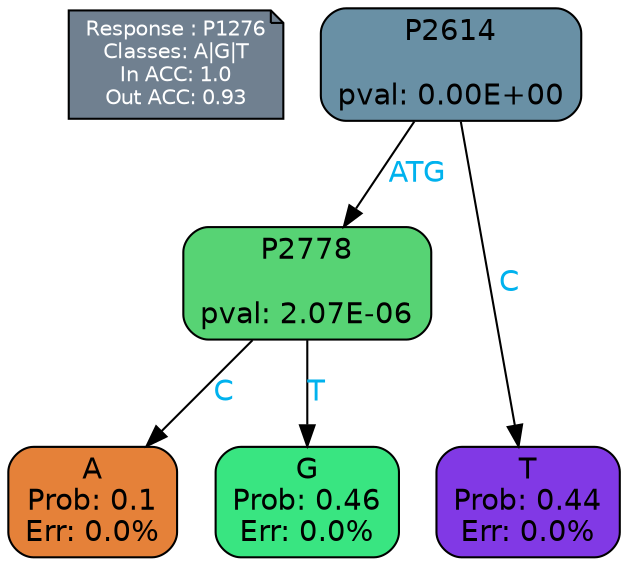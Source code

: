 digraph Tree {
node [shape=box, style="filled, rounded", color="black", fontname=helvetica] ;
graph [ranksep=equally, splines=polylines, bgcolor=transparent, dpi=600] ;
edge [fontname=helvetica] ;
LEGEND [label="Response : P1276
Classes: A|G|T
In ACC: 1.0
Out ACC: 0.93
",shape=note,align=left,style=filled,fillcolor="slategray",fontcolor="white",fontsize=10];1 [label="P2614

pval: 0.00E+00", fillcolor="#6990a5"] ;
2 [label="P2778

pval: 2.07E-06", fillcolor="#57d374"] ;
3 [label="A
Prob: 0.1
Err: 0.0%", fillcolor="#e58139"] ;
4 [label="G
Prob: 0.46
Err: 0.0%", fillcolor="#39e581"] ;
5 [label="T
Prob: 0.44
Err: 0.0%", fillcolor="#8139e5"] ;
1 -> 2 [label="ATG",fontcolor=deepskyblue2] ;
1 -> 5 [label="C",fontcolor=deepskyblue2] ;
2 -> 3 [label="C",fontcolor=deepskyblue2] ;
2 -> 4 [label="T",fontcolor=deepskyblue2] ;
{rank = same; 3;4;5;}{rank = same; LEGEND;1;}}